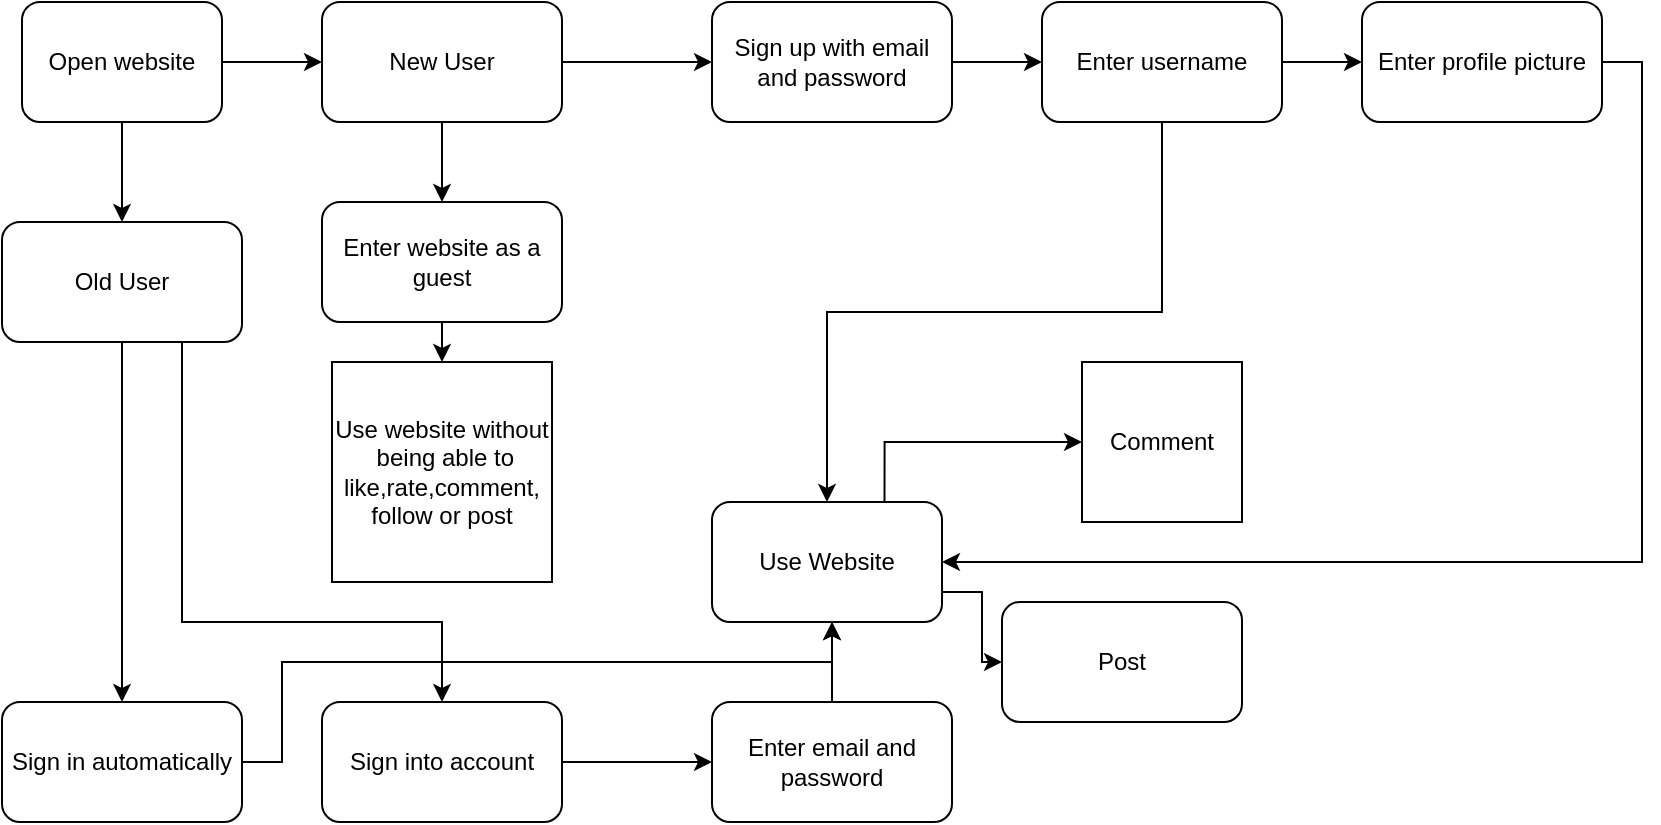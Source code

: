 <mxfile version="10.9.4" type="github"><diagram id="2xsL0AK_YZk6mKO3pM_I" name="Page-1"><mxGraphModel dx="872" dy="425" grid="1" gridSize="10" guides="1" tooltips="1" connect="1" arrows="1" fold="1" page="1" pageScale="1" pageWidth="850" pageHeight="1100" math="0" shadow="0"><root><mxCell id="0"/><mxCell id="1" parent="0"/><mxCell id="YDuxpUbCNExyV_PZfvCa-6" style="edgeStyle=orthogonalEdgeStyle;rounded=0;orthogonalLoop=1;jettySize=auto;html=1;" parent="1" source="YDuxpUbCNExyV_PZfvCa-1" edge="1"><mxGeometry relative="1" as="geometry"><mxPoint x="170" y="50" as="targetPoint"/></mxGeometry></mxCell><mxCell id="YDuxpUbCNExyV_PZfvCa-29" style="edgeStyle=orthogonalEdgeStyle;rounded=0;orthogonalLoop=1;jettySize=auto;html=1;exitX=0.5;exitY=1;exitDx=0;exitDy=0;entryX=0.5;entryY=0;entryDx=0;entryDy=0;" parent="1" source="YDuxpUbCNExyV_PZfvCa-1" target="YDuxpUbCNExyV_PZfvCa-31" edge="1"><mxGeometry relative="1" as="geometry"><mxPoint x="70" y="360" as="targetPoint"/></mxGeometry></mxCell><mxCell id="YDuxpUbCNExyV_PZfvCa-1" value="Open website" style="rounded=1;whiteSpace=wrap;html=1;" parent="1" vertex="1"><mxGeometry x="20" y="20" width="100" height="60" as="geometry"/></mxCell><mxCell id="YDuxpUbCNExyV_PZfvCa-11" style="edgeStyle=orthogonalEdgeStyle;rounded=0;orthogonalLoop=1;jettySize=auto;html=1;exitX=1;exitY=0.5;exitDx=0;exitDy=0;" parent="1" source="YDuxpUbCNExyV_PZfvCa-3" target="YDuxpUbCNExyV_PZfvCa-12" edge="1"><mxGeometry relative="1" as="geometry"><mxPoint x="540" y="50" as="targetPoint"/></mxGeometry></mxCell><mxCell id="YDuxpUbCNExyV_PZfvCa-3" value="Sign up with email and password" style="rounded=1;whiteSpace=wrap;html=1;" parent="1" vertex="1"><mxGeometry x="365" y="20" width="120" height="60" as="geometry"/></mxCell><mxCell id="YDuxpUbCNExyV_PZfvCa-8" style="edgeStyle=orthogonalEdgeStyle;rounded=0;orthogonalLoop=1;jettySize=auto;html=1;entryX=0;entryY=0.5;entryDx=0;entryDy=0;" parent="1" source="YDuxpUbCNExyV_PZfvCa-7" target="YDuxpUbCNExyV_PZfvCa-3" edge="1"><mxGeometry relative="1" as="geometry"/></mxCell><mxCell id="YDuxpUbCNExyV_PZfvCa-20" style="edgeStyle=orthogonalEdgeStyle;rounded=0;orthogonalLoop=1;jettySize=auto;html=1;exitX=0.5;exitY=1;exitDx=0;exitDy=0;" parent="1" source="YDuxpUbCNExyV_PZfvCa-7" edge="1"><mxGeometry relative="1" as="geometry"><mxPoint x="230" y="120" as="targetPoint"/></mxGeometry></mxCell><mxCell id="YDuxpUbCNExyV_PZfvCa-7" value="New User" style="rounded=1;whiteSpace=wrap;html=1;" parent="1" vertex="1"><mxGeometry x="170" y="20" width="120" height="60" as="geometry"/></mxCell><mxCell id="2SQCwwYL-VFIjEEj3DQX-5" style="edgeStyle=orthogonalEdgeStyle;rounded=0;orthogonalLoop=1;jettySize=auto;html=1;exitX=1;exitY=0.75;exitDx=0;exitDy=0;entryX=0;entryY=0.5;entryDx=0;entryDy=0;" edge="1" parent="1" source="YDuxpUbCNExyV_PZfvCa-10" target="2SQCwwYL-VFIjEEj3DQX-4"><mxGeometry relative="1" as="geometry"/></mxCell><mxCell id="2SQCwwYL-VFIjEEj3DQX-9" style="edgeStyle=orthogonalEdgeStyle;rounded=0;orthogonalLoop=1;jettySize=auto;html=1;exitX=0.75;exitY=0;exitDx=0;exitDy=0;entryX=0;entryY=0.5;entryDx=0;entryDy=0;" edge="1" parent="1" source="YDuxpUbCNExyV_PZfvCa-10" target="2SQCwwYL-VFIjEEj3DQX-7"><mxGeometry relative="1" as="geometry"/></mxCell><mxCell id="YDuxpUbCNExyV_PZfvCa-10" value="Use Website" style="rounded=1;whiteSpace=wrap;html=1;" parent="1" vertex="1"><mxGeometry x="365" y="270" width="115" height="60" as="geometry"/></mxCell><mxCell id="YDuxpUbCNExyV_PZfvCa-18" style="edgeStyle=orthogonalEdgeStyle;rounded=0;orthogonalLoop=1;jettySize=auto;html=1;exitX=1;exitY=0.5;exitDx=0;exitDy=0;" parent="1" source="YDuxpUbCNExyV_PZfvCa-12" target="YDuxpUbCNExyV_PZfvCa-14" edge="1"><mxGeometry relative="1" as="geometry"/></mxCell><mxCell id="YDuxpUbCNExyV_PZfvCa-19" style="edgeStyle=orthogonalEdgeStyle;rounded=0;orthogonalLoop=1;jettySize=auto;html=1;exitX=0.5;exitY=1;exitDx=0;exitDy=0;" parent="1" source="YDuxpUbCNExyV_PZfvCa-12" target="YDuxpUbCNExyV_PZfvCa-10" edge="1"><mxGeometry relative="1" as="geometry"/></mxCell><mxCell id="YDuxpUbCNExyV_PZfvCa-12" value="Enter username" style="rounded=1;whiteSpace=wrap;html=1;" parent="1" vertex="1"><mxGeometry x="530" y="20" width="120" height="60" as="geometry"/></mxCell><mxCell id="YDuxpUbCNExyV_PZfvCa-27" style="edgeStyle=orthogonalEdgeStyle;rounded=0;orthogonalLoop=1;jettySize=auto;html=1;exitX=1;exitY=0.5;exitDx=0;exitDy=0;entryX=1;entryY=0.5;entryDx=0;entryDy=0;" parent="1" source="YDuxpUbCNExyV_PZfvCa-14" target="YDuxpUbCNExyV_PZfvCa-10" edge="1"><mxGeometry relative="1" as="geometry"><mxPoint x="550" y="190" as="targetPoint"/><Array as="points"><mxPoint x="830" y="50"/><mxPoint x="830" y="300"/></Array></mxGeometry></mxCell><mxCell id="YDuxpUbCNExyV_PZfvCa-14" value="Enter profile picture" style="rounded=1;whiteSpace=wrap;html=1;" parent="1" vertex="1"><mxGeometry x="690" y="20" width="120" height="60" as="geometry"/></mxCell><mxCell id="YDuxpUbCNExyV_PZfvCa-23" style="edgeStyle=orthogonalEdgeStyle;rounded=0;orthogonalLoop=1;jettySize=auto;html=1;exitX=0.5;exitY=1;exitDx=0;exitDy=0;entryX=0.5;entryY=0;entryDx=0;entryDy=0;" parent="1" source="YDuxpUbCNExyV_PZfvCa-21" target="YDuxpUbCNExyV_PZfvCa-22" edge="1"><mxGeometry relative="1" as="geometry"/></mxCell><mxCell id="YDuxpUbCNExyV_PZfvCa-21" value="Enter website as a guest" style="rounded=1;whiteSpace=wrap;html=1;" parent="1" vertex="1"><mxGeometry x="170" y="120" width="120" height="60" as="geometry"/></mxCell><mxCell id="YDuxpUbCNExyV_PZfvCa-22" value="Use website without&lt;br&gt;&amp;nbsp;being able to like,rate,comment,&lt;br&gt;follow or post" style="whiteSpace=wrap;html=1;aspect=fixed;" parent="1" vertex="1"><mxGeometry x="175" y="200" width="110" height="110" as="geometry"/></mxCell><mxCell id="YDuxpUbCNExyV_PZfvCa-36" style="edgeStyle=orthogonalEdgeStyle;rounded=0;orthogonalLoop=1;jettySize=auto;html=1;entryX=0.5;entryY=0;entryDx=0;entryDy=0;" parent="1" source="YDuxpUbCNExyV_PZfvCa-31" target="YDuxpUbCNExyV_PZfvCa-32" edge="1"><mxGeometry relative="1" as="geometry"/></mxCell><mxCell id="YDuxpUbCNExyV_PZfvCa-37" style="edgeStyle=orthogonalEdgeStyle;rounded=0;orthogonalLoop=1;jettySize=auto;html=1;exitX=0.75;exitY=1;exitDx=0;exitDy=0;entryX=0.5;entryY=0;entryDx=0;entryDy=0;" parent="1" source="YDuxpUbCNExyV_PZfvCa-31" target="YDuxpUbCNExyV_PZfvCa-38" edge="1"><mxGeometry relative="1" as="geometry"><mxPoint x="230" y="360" as="targetPoint"/><Array as="points"><mxPoint x="100" y="330"/><mxPoint x="230" y="330"/></Array></mxGeometry></mxCell><mxCell id="YDuxpUbCNExyV_PZfvCa-31" value="Old User" style="rounded=1;whiteSpace=wrap;html=1;" parent="1" vertex="1"><mxGeometry x="10" y="130" width="120" height="60" as="geometry"/></mxCell><mxCell id="YDuxpUbCNExyV_PZfvCa-47" style="edgeStyle=orthogonalEdgeStyle;rounded=0;orthogonalLoop=1;jettySize=auto;html=1;exitX=1;exitY=0.5;exitDx=0;exitDy=0;" parent="1" source="YDuxpUbCNExyV_PZfvCa-32" edge="1"><mxGeometry relative="1" as="geometry"><mxPoint x="425" y="330" as="targetPoint"/><Array as="points"><mxPoint x="150" y="400"/><mxPoint x="150" y="350"/><mxPoint x="425" y="350"/></Array></mxGeometry></mxCell><mxCell id="YDuxpUbCNExyV_PZfvCa-32" value="Sign in automatically" style="rounded=1;whiteSpace=wrap;html=1;" parent="1" vertex="1"><mxGeometry x="10" y="370" width="120" height="60" as="geometry"/></mxCell><mxCell id="YDuxpUbCNExyV_PZfvCa-39" style="edgeStyle=orthogonalEdgeStyle;rounded=0;orthogonalLoop=1;jettySize=auto;html=1;entryX=0;entryY=0.5;entryDx=0;entryDy=0;" parent="1" source="YDuxpUbCNExyV_PZfvCa-38" target="YDuxpUbCNExyV_PZfvCa-40" edge="1"><mxGeometry relative="1" as="geometry"><mxPoint x="340" y="390" as="targetPoint"/><Array as="points"><mxPoint x="300" y="400"/><mxPoint x="300" y="400"/></Array></mxGeometry></mxCell><mxCell id="YDuxpUbCNExyV_PZfvCa-38" value="Sign into account" style="rounded=1;whiteSpace=wrap;html=1;" parent="1" vertex="1"><mxGeometry x="170" y="370" width="120" height="60" as="geometry"/></mxCell><mxCell id="2SQCwwYL-VFIjEEj3DQX-3" style="edgeStyle=orthogonalEdgeStyle;rounded=0;orthogonalLoop=1;jettySize=auto;html=1;exitX=0.5;exitY=0;exitDx=0;exitDy=0;" edge="1" parent="1" source="YDuxpUbCNExyV_PZfvCa-40"><mxGeometry relative="1" as="geometry"><mxPoint x="425" y="330" as="targetPoint"/></mxGeometry></mxCell><mxCell id="YDuxpUbCNExyV_PZfvCa-40" value="Enter email and password" style="rounded=1;whiteSpace=wrap;html=1;" parent="1" vertex="1"><mxGeometry x="365" y="370" width="120" height="60" as="geometry"/></mxCell><mxCell id="2SQCwwYL-VFIjEEj3DQX-4" value="Post" style="rounded=1;whiteSpace=wrap;html=1;" vertex="1" parent="1"><mxGeometry x="510" y="320" width="120" height="60" as="geometry"/></mxCell><mxCell id="2SQCwwYL-VFIjEEj3DQX-7" value="Comment" style="whiteSpace=wrap;html=1;aspect=fixed;" vertex="1" parent="1"><mxGeometry x="550" y="200" width="80" height="80" as="geometry"/></mxCell></root></mxGraphModel></diagram></mxfile>